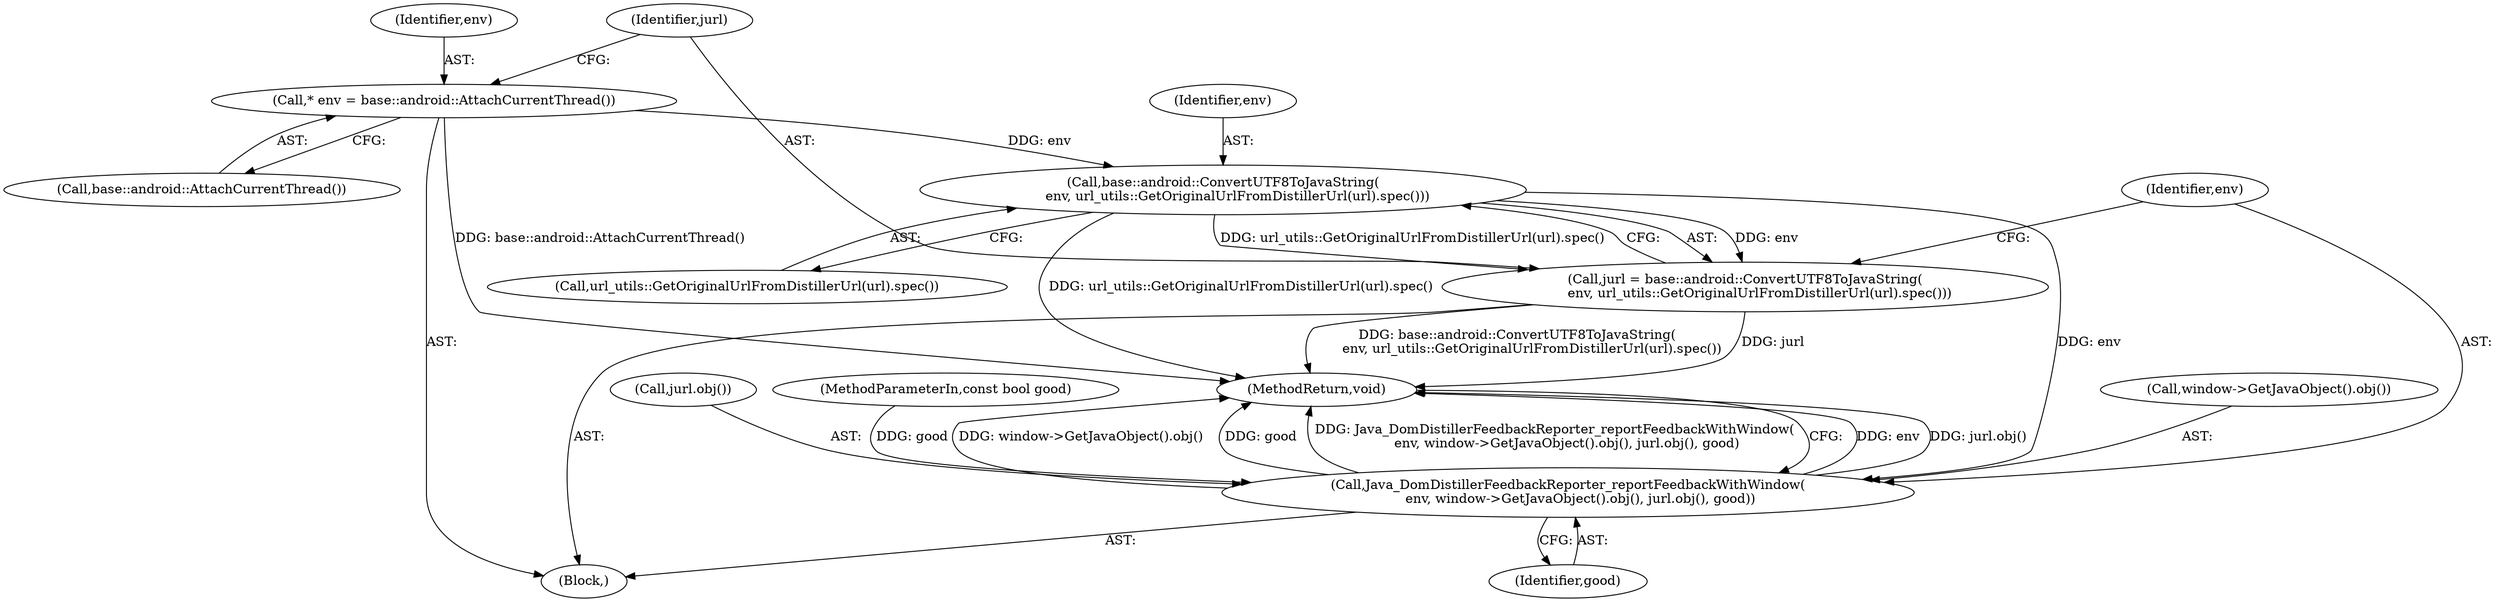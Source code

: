 digraph "1_Chrome_dcd10462fb49c72544719c490238f3a35edf3fc6_0@API" {
"1000122" [label="(Call,* env = base::android::AttachCurrentThread())"];
"1000128" [label="(Call,base::android::ConvertUTF8ToJavaString(\n       env, url_utils::GetOriginalUrlFromDistillerUrl(url).spec()))"];
"1000126" [label="(Call,jurl = base::android::ConvertUTF8ToJavaString(\n       env, url_utils::GetOriginalUrlFromDistillerUrl(url).spec()))"];
"1000131" [label="(Call,Java_DomDistillerFeedbackReporter_reportFeedbackWithWindow(\n      env, window->GetJavaObject().obj(), jurl.obj(), good))"];
"1000122" [label="(Call,* env = base::android::AttachCurrentThread())"];
"1000124" [label="(Call,base::android::AttachCurrentThread())"];
"1000127" [label="(Identifier,jurl)"];
"1000131" [label="(Call,Java_DomDistillerFeedbackReporter_reportFeedbackWithWindow(\n      env, window->GetJavaObject().obj(), jurl.obj(), good))"];
"1000136" [label="(MethodReturn,void)"];
"1000130" [label="(Call,url_utils::GetOriginalUrlFromDistillerUrl(url).spec())"];
"1000135" [label="(Identifier,good)"];
"1000129" [label="(Identifier,env)"];
"1000106" [label="(Block,)"];
"1000134" [label="(Call,jurl.obj())"];
"1000123" [label="(Identifier,env)"];
"1000126" [label="(Call,jurl = base::android::ConvertUTF8ToJavaString(\n       env, url_utils::GetOriginalUrlFromDistillerUrl(url).spec()))"];
"1000132" [label="(Identifier,env)"];
"1000105" [label="(MethodParameterIn,const bool good)"];
"1000133" [label="(Call,window->GetJavaObject().obj())"];
"1000128" [label="(Call,base::android::ConvertUTF8ToJavaString(\n       env, url_utils::GetOriginalUrlFromDistillerUrl(url).spec()))"];
"1000122" -> "1000106"  [label="AST: "];
"1000122" -> "1000124"  [label="CFG: "];
"1000123" -> "1000122"  [label="AST: "];
"1000124" -> "1000122"  [label="AST: "];
"1000127" -> "1000122"  [label="CFG: "];
"1000122" -> "1000136"  [label="DDG: base::android::AttachCurrentThread()"];
"1000122" -> "1000128"  [label="DDG: env"];
"1000128" -> "1000126"  [label="AST: "];
"1000128" -> "1000130"  [label="CFG: "];
"1000129" -> "1000128"  [label="AST: "];
"1000130" -> "1000128"  [label="AST: "];
"1000126" -> "1000128"  [label="CFG: "];
"1000128" -> "1000136"  [label="DDG: url_utils::GetOriginalUrlFromDistillerUrl(url).spec()"];
"1000128" -> "1000126"  [label="DDG: env"];
"1000128" -> "1000126"  [label="DDG: url_utils::GetOriginalUrlFromDistillerUrl(url).spec()"];
"1000128" -> "1000131"  [label="DDG: env"];
"1000126" -> "1000106"  [label="AST: "];
"1000127" -> "1000126"  [label="AST: "];
"1000132" -> "1000126"  [label="CFG: "];
"1000126" -> "1000136"  [label="DDG: jurl"];
"1000126" -> "1000136"  [label="DDG: base::android::ConvertUTF8ToJavaString(\n       env, url_utils::GetOriginalUrlFromDistillerUrl(url).spec())"];
"1000131" -> "1000106"  [label="AST: "];
"1000131" -> "1000135"  [label="CFG: "];
"1000132" -> "1000131"  [label="AST: "];
"1000133" -> "1000131"  [label="AST: "];
"1000134" -> "1000131"  [label="AST: "];
"1000135" -> "1000131"  [label="AST: "];
"1000136" -> "1000131"  [label="CFG: "];
"1000131" -> "1000136"  [label="DDG: env"];
"1000131" -> "1000136"  [label="DDG: jurl.obj()"];
"1000131" -> "1000136"  [label="DDG: window->GetJavaObject().obj()"];
"1000131" -> "1000136"  [label="DDG: good"];
"1000131" -> "1000136"  [label="DDG: Java_DomDistillerFeedbackReporter_reportFeedbackWithWindow(\n      env, window->GetJavaObject().obj(), jurl.obj(), good)"];
"1000105" -> "1000131"  [label="DDG: good"];
}
